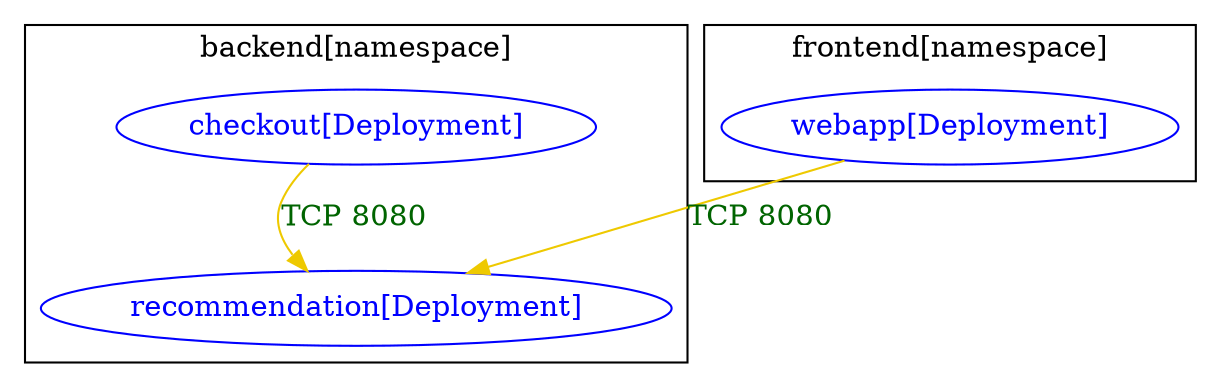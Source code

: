 digraph {
	subgraph "cluster_backend[namespace]" {
		color="black"
		fontcolor="black"
		"backend/checkout[Deployment]" [label="checkout[Deployment]" color="blue" fontcolor="blue"]
		"backend/recommendation[Deployment]" [label="recommendation[Deployment]" color="blue" fontcolor="blue"]
		label="backend[namespace]"
	}
	subgraph "cluster_frontend[namespace]" {
		color="black"
		fontcolor="black"
		"frontend/webapp[Deployment]" [label="webapp[Deployment]" color="blue" fontcolor="blue"]
		label="frontend[namespace]"
	}
	"backend/checkout[Deployment]" -> "backend/recommendation[Deployment]" [label="TCP 8080" color="gold2" fontcolor="darkgreen" weight=0.5]
	"frontend/webapp[Deployment]" -> "backend/recommendation[Deployment]" [label="TCP 8080" color="gold2" fontcolor="darkgreen" weight=1]
}